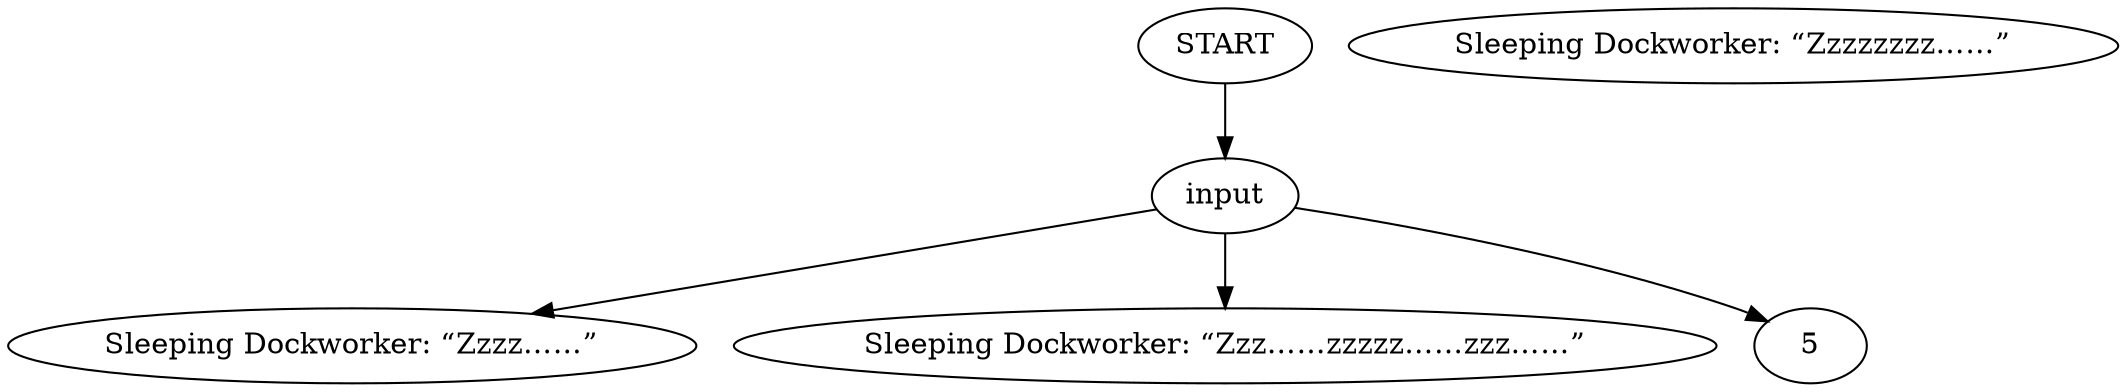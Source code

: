 # WHIRLING / SLEEPER barks
# Zzzzzzz...
# ==================================================
digraph G {
	  0 [label="START"];
	  1 [label="input"];
	  2 [label="Sleeping Dockworker: “Zzzz……”"];
	  3 [label="Sleeping Dockworker: “Zzzzzzzz……”"];
	  4 [label="Sleeping Dockworker: “Zzz……zzzzz……zzz……”"];
	  0 -> 1
	  1 -> 2
	  1 -> 4
	  1 -> 5
}

